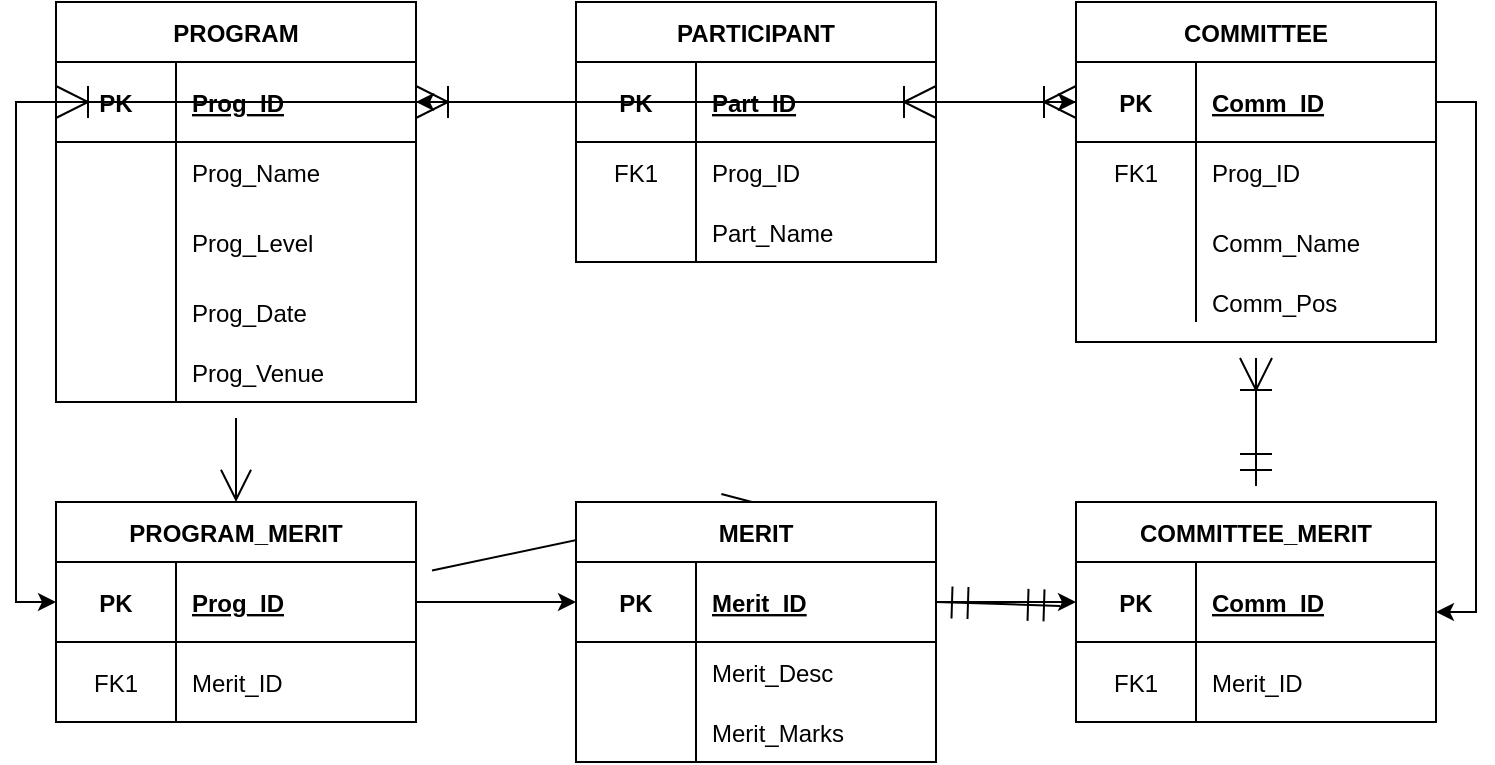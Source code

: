 <mxfile version="20.5.1" type="github">
  <diagram id="R2lEEEUBdFMjLlhIrx00" name="Page-1">
    <mxGraphModel dx="1502" dy="688" grid="1" gridSize="10" guides="1" tooltips="1" connect="1" arrows="1" fold="1" page="1" pageScale="1" pageWidth="850" pageHeight="1100" math="0" shadow="0" extFonts="Permanent Marker^https://fonts.googleapis.com/css?family=Permanent+Marker">
      <root>
        <mxCell id="0" />
        <mxCell id="1" parent="0" />
        <mxCell id="jvqxPeRf8nOf7FCprh__-8" value="PARTICIPANT" style="shape=table;startSize=30;container=1;collapsible=1;childLayout=tableLayout;fixedRows=1;rowLines=0;fontStyle=1;align=center;resizeLast=1;" parent="1" vertex="1">
          <mxGeometry x="360" y="240" width="180" height="130" as="geometry" />
        </mxCell>
        <mxCell id="jvqxPeRf8nOf7FCprh__-12" value="" style="shape=tableRow;horizontal=0;startSize=0;swimlaneHead=0;swimlaneBody=0;fillColor=none;collapsible=0;dropTarget=0;points=[[0,0.5],[1,0.5]];portConstraint=eastwest;top=0;left=0;right=0;bottom=1;" parent="jvqxPeRf8nOf7FCprh__-8" vertex="1">
          <mxGeometry y="30" width="180" height="40" as="geometry" />
        </mxCell>
        <mxCell id="jvqxPeRf8nOf7FCprh__-13" value="PK" style="shape=partialRectangle;connectable=0;fillColor=none;top=0;left=0;bottom=0;right=0;fontStyle=1;overflow=hidden;" parent="jvqxPeRf8nOf7FCprh__-12" vertex="1">
          <mxGeometry width="60" height="40" as="geometry">
            <mxRectangle width="60" height="40" as="alternateBounds" />
          </mxGeometry>
        </mxCell>
        <mxCell id="jvqxPeRf8nOf7FCprh__-14" value="Part_ID" style="shape=partialRectangle;connectable=0;fillColor=none;top=0;left=0;bottom=0;right=0;align=left;spacingLeft=6;fontStyle=5;overflow=hidden;" parent="jvqxPeRf8nOf7FCprh__-12" vertex="1">
          <mxGeometry x="60" width="120" height="40" as="geometry">
            <mxRectangle width="120" height="40" as="alternateBounds" />
          </mxGeometry>
        </mxCell>
        <mxCell id="jvqxPeRf8nOf7FCprh__-15" value="" style="shape=tableRow;horizontal=0;startSize=0;swimlaneHead=0;swimlaneBody=0;fillColor=none;collapsible=0;dropTarget=0;points=[[0,0.5],[1,0.5]];portConstraint=eastwest;top=0;left=0;right=0;bottom=0;" parent="jvqxPeRf8nOf7FCprh__-8" vertex="1">
          <mxGeometry y="70" width="180" height="30" as="geometry" />
        </mxCell>
        <mxCell id="jvqxPeRf8nOf7FCprh__-16" value="FK1" style="shape=partialRectangle;connectable=0;fillColor=none;top=0;left=0;bottom=0;right=0;editable=1;overflow=hidden;" parent="jvqxPeRf8nOf7FCprh__-15" vertex="1">
          <mxGeometry width="60" height="30" as="geometry">
            <mxRectangle width="60" height="30" as="alternateBounds" />
          </mxGeometry>
        </mxCell>
        <mxCell id="jvqxPeRf8nOf7FCprh__-17" value="Prog_ID" style="shape=partialRectangle;connectable=0;fillColor=none;top=0;left=0;bottom=0;right=0;align=left;spacingLeft=6;overflow=hidden;" parent="jvqxPeRf8nOf7FCprh__-15" vertex="1">
          <mxGeometry x="60" width="120" height="30" as="geometry">
            <mxRectangle width="120" height="30" as="alternateBounds" />
          </mxGeometry>
        </mxCell>
        <mxCell id="jvqxPeRf8nOf7FCprh__-18" value="" style="shape=tableRow;horizontal=0;startSize=0;swimlaneHead=0;swimlaneBody=0;fillColor=none;collapsible=0;dropTarget=0;points=[[0,0.5],[1,0.5]];portConstraint=eastwest;top=0;left=0;right=0;bottom=0;" parent="jvqxPeRf8nOf7FCprh__-8" vertex="1">
          <mxGeometry y="100" width="180" height="30" as="geometry" />
        </mxCell>
        <mxCell id="jvqxPeRf8nOf7FCprh__-19" value="" style="shape=partialRectangle;connectable=0;fillColor=none;top=0;left=0;bottom=0;right=0;editable=1;overflow=hidden;" parent="jvqxPeRf8nOf7FCprh__-18" vertex="1">
          <mxGeometry width="60" height="30" as="geometry">
            <mxRectangle width="60" height="30" as="alternateBounds" />
          </mxGeometry>
        </mxCell>
        <mxCell id="jvqxPeRf8nOf7FCprh__-20" value="Part_Name" style="shape=partialRectangle;connectable=0;fillColor=none;top=0;left=0;bottom=0;right=0;align=left;spacingLeft=6;overflow=hidden;" parent="jvqxPeRf8nOf7FCprh__-18" vertex="1">
          <mxGeometry x="60" width="120" height="30" as="geometry">
            <mxRectangle width="120" height="30" as="alternateBounds" />
          </mxGeometry>
        </mxCell>
        <mxCell id="W4IqWwrxtVq-1ZrMNWYC-8" style="edgeStyle=none;curved=1;rounded=0;orthogonalLoop=1;jettySize=auto;html=1;entryX=0.5;entryY=0;entryDx=0;entryDy=0;fontSize=12;endArrow=open;startSize=14;endSize=14;sourcePerimeterSpacing=8;targetPerimeterSpacing=8;" edge="1" parent="1" source="jvqxPeRf8nOf7FCprh__-21" target="jvqxPeRf8nOf7FCprh__-37">
          <mxGeometry relative="1" as="geometry" />
        </mxCell>
        <mxCell id="jvqxPeRf8nOf7FCprh__-21" value="PROGRAM" style="shape=table;startSize=30;container=1;collapsible=1;childLayout=tableLayout;fixedRows=1;rowLines=0;fontStyle=1;align=center;resizeLast=1;" parent="1" vertex="1">
          <mxGeometry x="100" y="240" width="180" height="200" as="geometry" />
        </mxCell>
        <mxCell id="jvqxPeRf8nOf7FCprh__-22" value="" style="shape=tableRow;horizontal=0;startSize=0;swimlaneHead=0;swimlaneBody=0;fillColor=none;collapsible=0;dropTarget=0;points=[[0,0.5],[1,0.5]];portConstraint=eastwest;top=0;left=0;right=0;bottom=1;" parent="jvqxPeRf8nOf7FCprh__-21" vertex="1">
          <mxGeometry y="30" width="180" height="40" as="geometry" />
        </mxCell>
        <mxCell id="jvqxPeRf8nOf7FCprh__-23" value="PK" style="shape=partialRectangle;connectable=0;fillColor=none;top=0;left=0;bottom=0;right=0;fontStyle=1;overflow=hidden;" parent="jvqxPeRf8nOf7FCprh__-22" vertex="1">
          <mxGeometry width="60" height="40" as="geometry">
            <mxRectangle width="60" height="40" as="alternateBounds" />
          </mxGeometry>
        </mxCell>
        <mxCell id="jvqxPeRf8nOf7FCprh__-24" value="Prog_ID" style="shape=partialRectangle;connectable=0;fillColor=none;top=0;left=0;bottom=0;right=0;align=left;spacingLeft=6;fontStyle=5;overflow=hidden;" parent="jvqxPeRf8nOf7FCprh__-22" vertex="1">
          <mxGeometry x="60" width="120" height="40" as="geometry">
            <mxRectangle width="120" height="40" as="alternateBounds" />
          </mxGeometry>
        </mxCell>
        <mxCell id="jvqxPeRf8nOf7FCprh__-25" value="" style="shape=tableRow;horizontal=0;startSize=0;swimlaneHead=0;swimlaneBody=0;fillColor=none;collapsible=0;dropTarget=0;points=[[0,0.5],[1,0.5]];portConstraint=eastwest;top=0;left=0;right=0;bottom=0;" parent="jvqxPeRf8nOf7FCprh__-21" vertex="1">
          <mxGeometry y="70" width="180" height="30" as="geometry" />
        </mxCell>
        <mxCell id="jvqxPeRf8nOf7FCprh__-26" value="" style="shape=partialRectangle;connectable=0;fillColor=none;top=0;left=0;bottom=0;right=0;editable=1;overflow=hidden;" parent="jvqxPeRf8nOf7FCprh__-25" vertex="1">
          <mxGeometry width="60" height="30" as="geometry">
            <mxRectangle width="60" height="30" as="alternateBounds" />
          </mxGeometry>
        </mxCell>
        <mxCell id="jvqxPeRf8nOf7FCprh__-27" value="Prog_Name" style="shape=partialRectangle;connectable=0;fillColor=none;top=0;left=0;bottom=0;right=0;align=left;spacingLeft=6;overflow=hidden;" parent="jvqxPeRf8nOf7FCprh__-25" vertex="1">
          <mxGeometry x="60" width="120" height="30" as="geometry">
            <mxRectangle width="120" height="30" as="alternateBounds" />
          </mxGeometry>
        </mxCell>
        <mxCell id="jvqxPeRf8nOf7FCprh__-28" value="" style="shape=tableRow;horizontal=0;startSize=0;swimlaneHead=0;swimlaneBody=0;fillColor=none;collapsible=0;dropTarget=0;points=[[0,0.5],[1,0.5]];portConstraint=eastwest;top=0;left=0;right=0;bottom=0;" parent="jvqxPeRf8nOf7FCprh__-21" vertex="1">
          <mxGeometry y="100" width="180" height="40" as="geometry" />
        </mxCell>
        <mxCell id="jvqxPeRf8nOf7FCprh__-29" value="" style="shape=partialRectangle;connectable=0;fillColor=none;top=0;left=0;bottom=0;right=0;editable=1;overflow=hidden;" parent="jvqxPeRf8nOf7FCprh__-28" vertex="1">
          <mxGeometry width="60" height="40" as="geometry">
            <mxRectangle width="60" height="40" as="alternateBounds" />
          </mxGeometry>
        </mxCell>
        <mxCell id="jvqxPeRf8nOf7FCprh__-30" value="Prog_Level" style="shape=partialRectangle;connectable=0;fillColor=none;top=0;left=0;bottom=0;right=0;align=left;spacingLeft=6;overflow=hidden;" parent="jvqxPeRf8nOf7FCprh__-28" vertex="1">
          <mxGeometry x="60" width="120" height="40" as="geometry">
            <mxRectangle width="120" height="40" as="alternateBounds" />
          </mxGeometry>
        </mxCell>
        <mxCell id="jvqxPeRf8nOf7FCprh__-31" value="" style="shape=tableRow;horizontal=0;startSize=0;swimlaneHead=0;swimlaneBody=0;fillColor=none;collapsible=0;dropTarget=0;points=[[0,0.5],[1,0.5]];portConstraint=eastwest;top=0;left=0;right=0;bottom=0;" parent="jvqxPeRf8nOf7FCprh__-21" vertex="1">
          <mxGeometry y="140" width="180" height="30" as="geometry" />
        </mxCell>
        <mxCell id="jvqxPeRf8nOf7FCprh__-32" value="" style="shape=partialRectangle;connectable=0;fillColor=none;top=0;left=0;bottom=0;right=0;editable=1;overflow=hidden;" parent="jvqxPeRf8nOf7FCprh__-31" vertex="1">
          <mxGeometry width="60" height="30" as="geometry">
            <mxRectangle width="60" height="30" as="alternateBounds" />
          </mxGeometry>
        </mxCell>
        <mxCell id="jvqxPeRf8nOf7FCprh__-33" value="Prog_Date" style="shape=partialRectangle;connectable=0;fillColor=none;top=0;left=0;bottom=0;right=0;align=left;spacingLeft=6;overflow=hidden;" parent="jvqxPeRf8nOf7FCprh__-31" vertex="1">
          <mxGeometry x="60" width="120" height="30" as="geometry">
            <mxRectangle width="120" height="30" as="alternateBounds" />
          </mxGeometry>
        </mxCell>
        <mxCell id="jvqxPeRf8nOf7FCprh__-34" value="" style="shape=tableRow;horizontal=0;startSize=0;swimlaneHead=0;swimlaneBody=0;fillColor=none;collapsible=0;dropTarget=0;points=[[0,0.5],[1,0.5]];portConstraint=eastwest;top=0;left=0;right=0;bottom=0;" parent="jvqxPeRf8nOf7FCprh__-21" vertex="1">
          <mxGeometry y="170" width="180" height="30" as="geometry" />
        </mxCell>
        <mxCell id="jvqxPeRf8nOf7FCprh__-35" value="" style="shape=partialRectangle;connectable=0;fillColor=none;top=0;left=0;bottom=0;right=0;editable=1;overflow=hidden;" parent="jvqxPeRf8nOf7FCprh__-34" vertex="1">
          <mxGeometry width="60" height="30" as="geometry">
            <mxRectangle width="60" height="30" as="alternateBounds" />
          </mxGeometry>
        </mxCell>
        <mxCell id="jvqxPeRf8nOf7FCprh__-36" value="Prog_Venue" style="shape=partialRectangle;connectable=0;fillColor=none;top=0;left=0;bottom=0;right=0;align=left;spacingLeft=6;overflow=hidden;" parent="jvqxPeRf8nOf7FCprh__-34" vertex="1">
          <mxGeometry x="60" width="120" height="30" as="geometry">
            <mxRectangle width="120" height="30" as="alternateBounds" />
          </mxGeometry>
        </mxCell>
        <mxCell id="W4IqWwrxtVq-1ZrMNWYC-9" style="edgeStyle=none;curved=1;rounded=0;orthogonalLoop=1;jettySize=auto;html=1;entryX=0.5;entryY=0;entryDx=0;entryDy=0;fontSize=12;endArrow=open;startSize=14;endSize=14;sourcePerimeterSpacing=8;targetPerimeterSpacing=8;" edge="1" parent="1" source="jvqxPeRf8nOf7FCprh__-37" target="jvqxPeRf8nOf7FCprh__-60">
          <mxGeometry relative="1" as="geometry" />
        </mxCell>
        <mxCell id="jvqxPeRf8nOf7FCprh__-37" value="PROGRAM_MERIT" style="shape=table;startSize=30;container=1;collapsible=1;childLayout=tableLayout;fixedRows=1;rowLines=0;fontStyle=1;align=center;resizeLast=1;" parent="1" vertex="1">
          <mxGeometry x="100" y="490" width="180" height="110" as="geometry" />
        </mxCell>
        <mxCell id="jvqxPeRf8nOf7FCprh__-38" value="" style="shape=tableRow;horizontal=0;startSize=0;swimlaneHead=0;swimlaneBody=0;fillColor=none;collapsible=0;dropTarget=0;points=[[0,0.5],[1,0.5]];portConstraint=eastwest;top=0;left=0;right=0;bottom=1;" parent="jvqxPeRf8nOf7FCprh__-37" vertex="1">
          <mxGeometry y="30" width="180" height="40" as="geometry" />
        </mxCell>
        <mxCell id="jvqxPeRf8nOf7FCprh__-39" value="PK" style="shape=partialRectangle;connectable=0;fillColor=none;top=0;left=0;bottom=0;right=0;fontStyle=1;overflow=hidden;" parent="jvqxPeRf8nOf7FCprh__-38" vertex="1">
          <mxGeometry width="60" height="40" as="geometry">
            <mxRectangle width="60" height="40" as="alternateBounds" />
          </mxGeometry>
        </mxCell>
        <mxCell id="jvqxPeRf8nOf7FCprh__-40" value="Prog_ID" style="shape=partialRectangle;connectable=0;fillColor=none;top=0;left=0;bottom=0;right=0;align=left;spacingLeft=6;fontStyle=5;overflow=hidden;" parent="jvqxPeRf8nOf7FCprh__-38" vertex="1">
          <mxGeometry x="60" width="120" height="40" as="geometry">
            <mxRectangle width="120" height="40" as="alternateBounds" />
          </mxGeometry>
        </mxCell>
        <mxCell id="jvqxPeRf8nOf7FCprh__-41" value="" style="shape=tableRow;horizontal=0;startSize=0;swimlaneHead=0;swimlaneBody=0;fillColor=none;collapsible=0;dropTarget=0;points=[[0,0.5],[1,0.5]];portConstraint=eastwest;top=0;left=0;right=0;bottom=0;" parent="jvqxPeRf8nOf7FCprh__-37" vertex="1">
          <mxGeometry y="70" width="180" height="40" as="geometry" />
        </mxCell>
        <mxCell id="jvqxPeRf8nOf7FCprh__-42" value="FK1" style="shape=partialRectangle;connectable=0;fillColor=none;top=0;left=0;bottom=0;right=0;editable=1;overflow=hidden;" parent="jvqxPeRf8nOf7FCprh__-41" vertex="1">
          <mxGeometry width="60" height="40" as="geometry">
            <mxRectangle width="60" height="40" as="alternateBounds" />
          </mxGeometry>
        </mxCell>
        <mxCell id="jvqxPeRf8nOf7FCprh__-43" value="Merit_ID" style="shape=partialRectangle;connectable=0;fillColor=none;top=0;left=0;bottom=0;right=0;align=left;spacingLeft=6;overflow=hidden;" parent="jvqxPeRf8nOf7FCprh__-41" vertex="1">
          <mxGeometry x="60" width="120" height="40" as="geometry">
            <mxRectangle width="120" height="40" as="alternateBounds" />
          </mxGeometry>
        </mxCell>
        <mxCell id="W4IqWwrxtVq-1ZrMNWYC-13" style="edgeStyle=none;curved=1;rounded=0;orthogonalLoop=1;jettySize=auto;html=1;entryX=1;entryY=0.5;entryDx=0;entryDy=0;fontSize=12;startArrow=ERmandOne;startFill=0;endArrow=ERmandOne;endFill=0;startSize=14;endSize=14;sourcePerimeterSpacing=8;targetPerimeterSpacing=8;" edge="1" parent="1" source="jvqxPeRf8nOf7FCprh__-53" target="jvqxPeRf8nOf7FCprh__-61">
          <mxGeometry relative="1" as="geometry" />
        </mxCell>
        <mxCell id="jvqxPeRf8nOf7FCprh__-53" value="COMMITTEE_MERIT" style="shape=table;startSize=30;container=1;collapsible=1;childLayout=tableLayout;fixedRows=1;rowLines=0;fontStyle=1;align=center;resizeLast=1;" parent="1" vertex="1">
          <mxGeometry x="610" y="490" width="180" height="110" as="geometry" />
        </mxCell>
        <mxCell id="jvqxPeRf8nOf7FCprh__-54" value="" style="shape=tableRow;horizontal=0;startSize=0;swimlaneHead=0;swimlaneBody=0;fillColor=none;collapsible=0;dropTarget=0;points=[[0,0.5],[1,0.5]];portConstraint=eastwest;top=0;left=0;right=0;bottom=1;" parent="jvqxPeRf8nOf7FCprh__-53" vertex="1">
          <mxGeometry y="30" width="180" height="40" as="geometry" />
        </mxCell>
        <mxCell id="jvqxPeRf8nOf7FCprh__-55" value="PK" style="shape=partialRectangle;connectable=0;fillColor=none;top=0;left=0;bottom=0;right=0;fontStyle=1;overflow=hidden;" parent="jvqxPeRf8nOf7FCprh__-54" vertex="1">
          <mxGeometry width="60" height="40" as="geometry">
            <mxRectangle width="60" height="40" as="alternateBounds" />
          </mxGeometry>
        </mxCell>
        <mxCell id="jvqxPeRf8nOf7FCprh__-56" value="Comm_ID" style="shape=partialRectangle;connectable=0;fillColor=none;top=0;left=0;bottom=0;right=0;align=left;spacingLeft=6;fontStyle=5;overflow=hidden;" parent="jvqxPeRf8nOf7FCprh__-54" vertex="1">
          <mxGeometry x="60" width="120" height="40" as="geometry">
            <mxRectangle width="120" height="40" as="alternateBounds" />
          </mxGeometry>
        </mxCell>
        <mxCell id="jvqxPeRf8nOf7FCprh__-57" value="" style="shape=tableRow;horizontal=0;startSize=0;swimlaneHead=0;swimlaneBody=0;fillColor=none;collapsible=0;dropTarget=0;points=[[0,0.5],[1,0.5]];portConstraint=eastwest;top=0;left=0;right=0;bottom=0;" parent="jvqxPeRf8nOf7FCprh__-53" vertex="1">
          <mxGeometry y="70" width="180" height="40" as="geometry" />
        </mxCell>
        <mxCell id="jvqxPeRf8nOf7FCprh__-58" value="FK1" style="shape=partialRectangle;connectable=0;fillColor=none;top=0;left=0;bottom=0;right=0;editable=1;overflow=hidden;" parent="jvqxPeRf8nOf7FCprh__-57" vertex="1">
          <mxGeometry width="60" height="40" as="geometry">
            <mxRectangle width="60" height="40" as="alternateBounds" />
          </mxGeometry>
        </mxCell>
        <mxCell id="jvqxPeRf8nOf7FCprh__-59" value="Merit_ID" style="shape=partialRectangle;connectable=0;fillColor=none;top=0;left=0;bottom=0;right=0;align=left;spacingLeft=6;overflow=hidden;" parent="jvqxPeRf8nOf7FCprh__-57" vertex="1">
          <mxGeometry x="60" width="120" height="40" as="geometry">
            <mxRectangle width="120" height="40" as="alternateBounds" />
          </mxGeometry>
        </mxCell>
        <mxCell id="jvqxPeRf8nOf7FCprh__-60" value="MERIT" style="shape=table;startSize=30;container=1;collapsible=1;childLayout=tableLayout;fixedRows=1;rowLines=0;fontStyle=1;align=center;resizeLast=1;" parent="1" vertex="1">
          <mxGeometry x="360" y="490" width="180" height="130" as="geometry" />
        </mxCell>
        <mxCell id="jvqxPeRf8nOf7FCprh__-61" value="" style="shape=tableRow;horizontal=0;startSize=0;swimlaneHead=0;swimlaneBody=0;fillColor=none;collapsible=0;dropTarget=0;points=[[0,0.5],[1,0.5]];portConstraint=eastwest;top=0;left=0;right=0;bottom=1;" parent="jvqxPeRf8nOf7FCprh__-60" vertex="1">
          <mxGeometry y="30" width="180" height="40" as="geometry" />
        </mxCell>
        <mxCell id="jvqxPeRf8nOf7FCprh__-62" value="PK" style="shape=partialRectangle;connectable=0;fillColor=none;top=0;left=0;bottom=0;right=0;fontStyle=1;overflow=hidden;" parent="jvqxPeRf8nOf7FCprh__-61" vertex="1">
          <mxGeometry width="60" height="40" as="geometry">
            <mxRectangle width="60" height="40" as="alternateBounds" />
          </mxGeometry>
        </mxCell>
        <mxCell id="jvqxPeRf8nOf7FCprh__-63" value="Merit_ID" style="shape=partialRectangle;connectable=0;fillColor=none;top=0;left=0;bottom=0;right=0;align=left;spacingLeft=6;fontStyle=5;overflow=hidden;" parent="jvqxPeRf8nOf7FCprh__-61" vertex="1">
          <mxGeometry x="60" width="120" height="40" as="geometry">
            <mxRectangle width="120" height="40" as="alternateBounds" />
          </mxGeometry>
        </mxCell>
        <mxCell id="jvqxPeRf8nOf7FCprh__-64" value="" style="shape=tableRow;horizontal=0;startSize=0;swimlaneHead=0;swimlaneBody=0;fillColor=none;collapsible=0;dropTarget=0;points=[[0,0.5],[1,0.5]];portConstraint=eastwest;top=0;left=0;right=0;bottom=0;" parent="jvqxPeRf8nOf7FCprh__-60" vertex="1">
          <mxGeometry y="70" width="180" height="30" as="geometry" />
        </mxCell>
        <mxCell id="jvqxPeRf8nOf7FCprh__-65" value="" style="shape=partialRectangle;connectable=0;fillColor=none;top=0;left=0;bottom=0;right=0;editable=1;overflow=hidden;" parent="jvqxPeRf8nOf7FCprh__-64" vertex="1">
          <mxGeometry width="60" height="30" as="geometry">
            <mxRectangle width="60" height="30" as="alternateBounds" />
          </mxGeometry>
        </mxCell>
        <mxCell id="jvqxPeRf8nOf7FCprh__-66" value="Merit_Desc" style="shape=partialRectangle;connectable=0;fillColor=none;top=0;left=0;bottom=0;right=0;align=left;spacingLeft=6;overflow=hidden;" parent="jvqxPeRf8nOf7FCprh__-64" vertex="1">
          <mxGeometry x="60" width="120" height="30" as="geometry">
            <mxRectangle width="120" height="30" as="alternateBounds" />
          </mxGeometry>
        </mxCell>
        <mxCell id="jvqxPeRf8nOf7FCprh__-70" value="" style="shape=tableRow;horizontal=0;startSize=0;swimlaneHead=0;swimlaneBody=0;fillColor=none;collapsible=0;dropTarget=0;points=[[0,0.5],[1,0.5]];portConstraint=eastwest;top=0;left=0;right=0;bottom=0;" parent="jvqxPeRf8nOf7FCprh__-60" vertex="1">
          <mxGeometry y="100" width="180" height="30" as="geometry" />
        </mxCell>
        <mxCell id="jvqxPeRf8nOf7FCprh__-71" value="" style="shape=partialRectangle;connectable=0;fillColor=none;top=0;left=0;bottom=0;right=0;editable=1;overflow=hidden;" parent="jvqxPeRf8nOf7FCprh__-70" vertex="1">
          <mxGeometry width="60" height="30" as="geometry">
            <mxRectangle width="60" height="30" as="alternateBounds" />
          </mxGeometry>
        </mxCell>
        <mxCell id="jvqxPeRf8nOf7FCprh__-72" value="Merit_Marks" style="shape=partialRectangle;connectable=0;fillColor=none;top=0;left=0;bottom=0;right=0;align=left;spacingLeft=6;overflow=hidden;" parent="jvqxPeRf8nOf7FCprh__-70" vertex="1">
          <mxGeometry x="60" width="120" height="30" as="geometry">
            <mxRectangle width="120" height="30" as="alternateBounds" />
          </mxGeometry>
        </mxCell>
        <mxCell id="W4IqWwrxtVq-1ZrMNWYC-10" style="edgeStyle=none;curved=1;rounded=0;orthogonalLoop=1;jettySize=auto;html=1;fontSize=12;endArrow=ERmandOne;startSize=14;endSize=14;sourcePerimeterSpacing=8;targetPerimeterSpacing=8;endFill=0;startArrow=ERoneToMany;startFill=0;" edge="1" parent="1" source="jvqxPeRf8nOf7FCprh__-76" target="jvqxPeRf8nOf7FCprh__-53">
          <mxGeometry relative="1" as="geometry" />
        </mxCell>
        <mxCell id="jvqxPeRf8nOf7FCprh__-76" value="COMMITTEE" style="shape=table;startSize=30;container=1;collapsible=1;childLayout=tableLayout;fixedRows=1;rowLines=0;fontStyle=1;align=center;resizeLast=1;" parent="1" vertex="1">
          <mxGeometry x="610" y="240" width="180" height="170" as="geometry" />
        </mxCell>
        <mxCell id="jvqxPeRf8nOf7FCprh__-77" value="" style="shape=tableRow;horizontal=0;startSize=0;swimlaneHead=0;swimlaneBody=0;fillColor=none;collapsible=0;dropTarget=0;points=[[0,0.5],[1,0.5]];portConstraint=eastwest;top=0;left=0;right=0;bottom=1;" parent="jvqxPeRf8nOf7FCprh__-76" vertex="1">
          <mxGeometry y="30" width="180" height="40" as="geometry" />
        </mxCell>
        <mxCell id="jvqxPeRf8nOf7FCprh__-78" value="PK" style="shape=partialRectangle;connectable=0;fillColor=none;top=0;left=0;bottom=0;right=0;fontStyle=1;overflow=hidden;" parent="jvqxPeRf8nOf7FCprh__-77" vertex="1">
          <mxGeometry width="60" height="40" as="geometry">
            <mxRectangle width="60" height="40" as="alternateBounds" />
          </mxGeometry>
        </mxCell>
        <mxCell id="jvqxPeRf8nOf7FCprh__-79" value="Comm_ID" style="shape=partialRectangle;connectable=0;fillColor=none;top=0;left=0;bottom=0;right=0;align=left;spacingLeft=6;fontStyle=5;overflow=hidden;" parent="jvqxPeRf8nOf7FCprh__-77" vertex="1">
          <mxGeometry x="60" width="120" height="40" as="geometry">
            <mxRectangle width="120" height="40" as="alternateBounds" />
          </mxGeometry>
        </mxCell>
        <mxCell id="jvqxPeRf8nOf7FCprh__-80" value="" style="shape=tableRow;horizontal=0;startSize=0;swimlaneHead=0;swimlaneBody=0;fillColor=none;collapsible=0;dropTarget=0;points=[[0,0.5],[1,0.5]];portConstraint=eastwest;top=0;left=0;right=0;bottom=0;" parent="jvqxPeRf8nOf7FCprh__-76" vertex="1">
          <mxGeometry y="70" width="180" height="30" as="geometry" />
        </mxCell>
        <mxCell id="jvqxPeRf8nOf7FCprh__-81" value="FK1" style="shape=partialRectangle;connectable=0;fillColor=none;top=0;left=0;bottom=0;right=0;editable=1;overflow=hidden;" parent="jvqxPeRf8nOf7FCprh__-80" vertex="1">
          <mxGeometry width="60" height="30" as="geometry">
            <mxRectangle width="60" height="30" as="alternateBounds" />
          </mxGeometry>
        </mxCell>
        <mxCell id="jvqxPeRf8nOf7FCprh__-82" value="Prog_ID" style="shape=partialRectangle;connectable=0;fillColor=none;top=0;left=0;bottom=0;right=0;align=left;spacingLeft=6;overflow=hidden;" parent="jvqxPeRf8nOf7FCprh__-80" vertex="1">
          <mxGeometry x="60" width="120" height="30" as="geometry">
            <mxRectangle width="120" height="30" as="alternateBounds" />
          </mxGeometry>
        </mxCell>
        <mxCell id="jvqxPeRf8nOf7FCprh__-83" value="" style="shape=tableRow;horizontal=0;startSize=0;swimlaneHead=0;swimlaneBody=0;fillColor=none;collapsible=0;dropTarget=0;points=[[0,0.5],[1,0.5]];portConstraint=eastwest;top=0;left=0;right=0;bottom=0;" parent="jvqxPeRf8nOf7FCprh__-76" vertex="1">
          <mxGeometry y="100" width="180" height="40" as="geometry" />
        </mxCell>
        <mxCell id="jvqxPeRf8nOf7FCprh__-84" value="" style="shape=partialRectangle;connectable=0;fillColor=none;top=0;left=0;bottom=0;right=0;editable=1;overflow=hidden;" parent="jvqxPeRf8nOf7FCprh__-83" vertex="1">
          <mxGeometry width="60" height="40" as="geometry">
            <mxRectangle width="60" height="40" as="alternateBounds" />
          </mxGeometry>
        </mxCell>
        <mxCell id="jvqxPeRf8nOf7FCprh__-85" value="Comm_Name" style="shape=partialRectangle;connectable=0;fillColor=none;top=0;left=0;bottom=0;right=0;align=left;spacingLeft=6;overflow=hidden;" parent="jvqxPeRf8nOf7FCprh__-83" vertex="1">
          <mxGeometry x="60" width="120" height="40" as="geometry">
            <mxRectangle width="120" height="40" as="alternateBounds" />
          </mxGeometry>
        </mxCell>
        <mxCell id="jvqxPeRf8nOf7FCprh__-86" value="" style="shape=tableRow;horizontal=0;startSize=0;swimlaneHead=0;swimlaneBody=0;fillColor=none;collapsible=0;dropTarget=0;points=[[0,0.5],[1,0.5]];portConstraint=eastwest;top=0;left=0;right=0;bottom=0;" parent="jvqxPeRf8nOf7FCprh__-76" vertex="1">
          <mxGeometry y="140" width="180" height="20" as="geometry" />
        </mxCell>
        <mxCell id="jvqxPeRf8nOf7FCprh__-87" value="" style="shape=partialRectangle;connectable=0;fillColor=none;top=0;left=0;bottom=0;right=0;editable=1;overflow=hidden;" parent="jvqxPeRf8nOf7FCprh__-86" vertex="1">
          <mxGeometry width="60" height="20" as="geometry">
            <mxRectangle width="60" height="20" as="alternateBounds" />
          </mxGeometry>
        </mxCell>
        <mxCell id="jvqxPeRf8nOf7FCprh__-88" value="Comm_Pos" style="shape=partialRectangle;connectable=0;fillColor=none;top=0;left=0;bottom=0;right=0;align=left;spacingLeft=6;overflow=hidden;" parent="jvqxPeRf8nOf7FCprh__-86" vertex="1">
          <mxGeometry x="60" width="120" height="20" as="geometry">
            <mxRectangle width="120" height="20" as="alternateBounds" />
          </mxGeometry>
        </mxCell>
        <mxCell id="W4IqWwrxtVq-1ZrMNWYC-3" style="edgeStyle=none;curved=1;rounded=0;orthogonalLoop=1;jettySize=auto;html=1;exitX=1;exitY=0.5;exitDx=0;exitDy=0;entryX=0;entryY=0.5;entryDx=0;entryDy=0;fontSize=12;endArrow=ERoneToMany;startSize=14;endSize=14;sourcePerimeterSpacing=8;targetPerimeterSpacing=8;endFill=0;startArrow=ERoneToMany;startFill=0;" edge="1" parent="1" source="jvqxPeRf8nOf7FCprh__-12" target="jvqxPeRf8nOf7FCprh__-22">
          <mxGeometry relative="1" as="geometry" />
        </mxCell>
        <mxCell id="9H3Fd72tXDOB1nrYos7I-1" style="edgeStyle=orthogonalEdgeStyle;rounded=0;orthogonalLoop=1;jettySize=auto;html=1;exitX=0;exitY=0.5;exitDx=0;exitDy=0;" edge="1" parent="1" source="jvqxPeRf8nOf7FCprh__-12" target="jvqxPeRf8nOf7FCprh__-22">
          <mxGeometry relative="1" as="geometry" />
        </mxCell>
        <mxCell id="W4IqWwrxtVq-1ZrMNWYC-4" style="edgeStyle=none;curved=1;rounded=0;orthogonalLoop=1;jettySize=auto;html=1;exitX=1;exitY=0.5;exitDx=0;exitDy=0;entryX=0;entryY=0.5;entryDx=0;entryDy=0;fontSize=12;endArrow=ERoneToMany;startSize=14;endSize=14;sourcePerimeterSpacing=8;targetPerimeterSpacing=8;endFill=0;startArrow=ERoneToMany;startFill=0;" edge="1" parent="1" source="jvqxPeRf8nOf7FCprh__-22" target="jvqxPeRf8nOf7FCprh__-77">
          <mxGeometry relative="1" as="geometry" />
        </mxCell>
        <mxCell id="9H3Fd72tXDOB1nrYos7I-2" style="edgeStyle=orthogonalEdgeStyle;rounded=0;orthogonalLoop=1;jettySize=auto;html=1;exitX=0;exitY=0.5;exitDx=0;exitDy=0;entryX=0;entryY=0.5;entryDx=0;entryDy=0;" edge="1" parent="1" source="jvqxPeRf8nOf7FCprh__-22" target="jvqxPeRf8nOf7FCprh__-38">
          <mxGeometry relative="1" as="geometry" />
        </mxCell>
        <mxCell id="9H3Fd72tXDOB1nrYos7I-3" style="edgeStyle=orthogonalEdgeStyle;rounded=0;orthogonalLoop=1;jettySize=auto;html=1;exitX=1;exitY=0.5;exitDx=0;exitDy=0;entryX=0;entryY=0.5;entryDx=0;entryDy=0;" edge="1" parent="1" source="jvqxPeRf8nOf7FCprh__-38" target="jvqxPeRf8nOf7FCprh__-61">
          <mxGeometry relative="1" as="geometry" />
        </mxCell>
        <mxCell id="9H3Fd72tXDOB1nrYos7I-4" style="edgeStyle=orthogonalEdgeStyle;rounded=0;orthogonalLoop=1;jettySize=auto;html=1;exitX=1;exitY=0.5;exitDx=0;exitDy=0;" edge="1" parent="1" source="jvqxPeRf8nOf7FCprh__-61" target="jvqxPeRf8nOf7FCprh__-54">
          <mxGeometry relative="1" as="geometry" />
        </mxCell>
        <mxCell id="9H3Fd72tXDOB1nrYos7I-5" style="edgeStyle=orthogonalEdgeStyle;rounded=0;orthogonalLoop=1;jettySize=auto;html=1;exitX=1;exitY=0.5;exitDx=0;exitDy=0;entryX=0;entryY=0.5;entryDx=0;entryDy=0;" edge="1" parent="1" source="jvqxPeRf8nOf7FCprh__-12" target="jvqxPeRf8nOf7FCprh__-77">
          <mxGeometry relative="1" as="geometry" />
        </mxCell>
        <mxCell id="9H3Fd72tXDOB1nrYos7I-6" style="edgeStyle=orthogonalEdgeStyle;rounded=0;orthogonalLoop=1;jettySize=auto;html=1;exitX=1;exitY=0.5;exitDx=0;exitDy=0;entryX=1;entryY=0.5;entryDx=0;entryDy=0;" edge="1" parent="1" source="jvqxPeRf8nOf7FCprh__-77" target="jvqxPeRf8nOf7FCprh__-53">
          <mxGeometry relative="1" as="geometry" />
        </mxCell>
      </root>
    </mxGraphModel>
  </diagram>
</mxfile>
